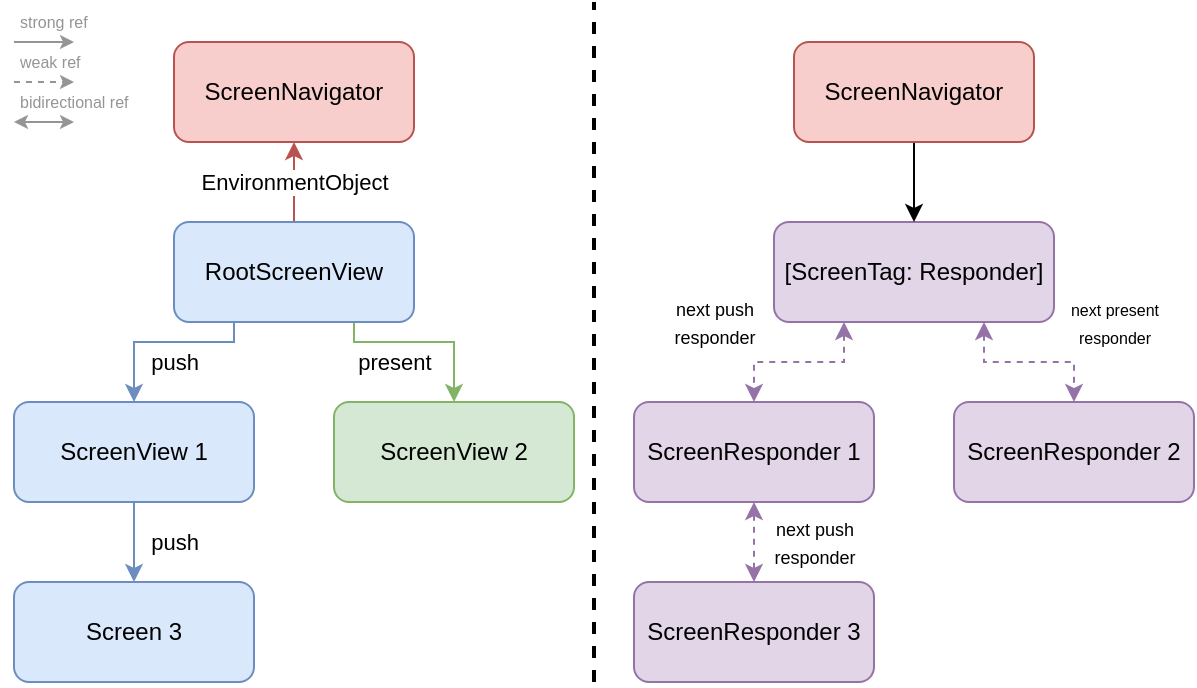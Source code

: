 <mxfile version="17.4.2" type="device"><diagram id="GkaQqKbwnW0_hX-2sM_r" name="Страница 1"><mxGraphModel dx="701" dy="446" grid="1" gridSize="10" guides="1" tooltips="1" connect="1" arrows="1" fold="1" page="1" pageScale="1" pageWidth="827" pageHeight="1169" math="0" shadow="0"><root><mxCell id="0"/><mxCell id="1" parent="0"/><mxCell id="D6AILEO1vMhDm71_P9Gk-8" value="EnvironmentObject" style="edgeStyle=orthogonalEdgeStyle;rounded=0;orthogonalLoop=1;jettySize=auto;html=1;exitX=0.5;exitY=0;exitDx=0;exitDy=0;entryX=0.5;entryY=1;entryDx=0;entryDy=0;fillColor=#f8cecc;strokeColor=#b85450;" edge="1" parent="1" source="D6AILEO1vMhDm71_P9Gk-1" target="D6AILEO1vMhDm71_P9Gk-7"><mxGeometry relative="1" as="geometry"/></mxCell><mxCell id="D6AILEO1vMhDm71_P9Gk-9" value="push" style="edgeStyle=orthogonalEdgeStyle;rounded=0;orthogonalLoop=1;jettySize=auto;html=1;exitX=0.25;exitY=1;exitDx=0;exitDy=0;entryX=0.5;entryY=0;entryDx=0;entryDy=0;fillColor=#dae8fc;strokeColor=#6c8ebf;" edge="1" parent="1" source="D6AILEO1vMhDm71_P9Gk-1" target="D6AILEO1vMhDm71_P9Gk-2"><mxGeometry x="-0.111" y="10" relative="1" as="geometry"><Array as="points"><mxPoint x="190" y="180"/><mxPoint x="140" y="180"/></Array><mxPoint as="offset"/></mxGeometry></mxCell><mxCell id="D6AILEO1vMhDm71_P9Gk-10" value="present" style="edgeStyle=orthogonalEdgeStyle;rounded=0;orthogonalLoop=1;jettySize=auto;html=1;exitX=0.75;exitY=1;exitDx=0;exitDy=0;entryX=0.5;entryY=0;entryDx=0;entryDy=0;fillColor=#d5e8d4;strokeColor=#82b366;" edge="1" parent="1" source="D6AILEO1vMhDm71_P9Gk-1" target="D6AILEO1vMhDm71_P9Gk-4"><mxGeometry x="-0.334" y="-10" relative="1" as="geometry"><Array as="points"><mxPoint x="250" y="180"/><mxPoint x="300" y="180"/></Array><mxPoint as="offset"/></mxGeometry></mxCell><mxCell id="D6AILEO1vMhDm71_P9Gk-1" value="RootScreenView" style="rounded=1;whiteSpace=wrap;html=1;fillColor=#dae8fc;strokeColor=#6c8ebf;" vertex="1" parent="1"><mxGeometry x="160" y="120" width="120" height="50" as="geometry"/></mxCell><mxCell id="D6AILEO1vMhDm71_P9Gk-11" value="push" style="edgeStyle=orthogonalEdgeStyle;rounded=0;orthogonalLoop=1;jettySize=auto;html=1;exitX=0.5;exitY=1;exitDx=0;exitDy=0;entryX=0.5;entryY=0;entryDx=0;entryDy=0;fillColor=#dae8fc;strokeColor=#6c8ebf;" edge="1" parent="1" source="D6AILEO1vMhDm71_P9Gk-2" target="D6AILEO1vMhDm71_P9Gk-3"><mxGeometry y="20" relative="1" as="geometry"><mxPoint as="offset"/></mxGeometry></mxCell><mxCell id="D6AILEO1vMhDm71_P9Gk-2" value="ScreenView 1" style="rounded=1;whiteSpace=wrap;html=1;fillColor=#dae8fc;strokeColor=#6c8ebf;" vertex="1" parent="1"><mxGeometry x="80" y="210" width="120" height="50" as="geometry"/></mxCell><mxCell id="D6AILEO1vMhDm71_P9Gk-3" value="Screen 3" style="rounded=1;whiteSpace=wrap;html=1;fillColor=#dae8fc;strokeColor=#6c8ebf;" vertex="1" parent="1"><mxGeometry x="80" y="300" width="120" height="50" as="geometry"/></mxCell><mxCell id="D6AILEO1vMhDm71_P9Gk-4" value="ScreenView 2" style="rounded=1;whiteSpace=wrap;html=1;fillColor=#d5e8d4;strokeColor=#82b366;" vertex="1" parent="1"><mxGeometry x="240" y="210" width="120" height="50" as="geometry"/></mxCell><mxCell id="D6AILEO1vMhDm71_P9Gk-7" value="ScreenNavigator" style="rounded=1;whiteSpace=wrap;html=1;fillColor=#f8cecc;strokeColor=#b85450;" vertex="1" parent="1"><mxGeometry x="160" y="30" width="120" height="50" as="geometry"/></mxCell><mxCell id="D6AILEO1vMhDm71_P9Gk-13" value="&lt;font style=&quot;font-size: 9px&quot;&gt;next push &lt;br&gt;responder&lt;/font&gt;" style="edgeStyle=orthogonalEdgeStyle;rounded=0;orthogonalLoop=1;jettySize=auto;html=1;exitX=0.25;exitY=1;exitDx=0;exitDy=0;entryX=0.5;entryY=0;entryDx=0;entryDy=0;fillColor=#e1d5e7;strokeColor=#9673a6;dashed=1;startArrow=classic;startFill=1;jumpSize=6;" edge="1" parent="1" source="D6AILEO1vMhDm71_P9Gk-15" target="D6AILEO1vMhDm71_P9Gk-17"><mxGeometry x="0.529" y="-28" relative="1" as="geometry"><Array as="points"><mxPoint x="495" y="190"/><mxPoint x="450" y="190"/></Array><mxPoint x="8" y="-20" as="offset"/></mxGeometry></mxCell><mxCell id="D6AILEO1vMhDm71_P9Gk-15" value="[ScreenTag: Responder]" style="rounded=1;whiteSpace=wrap;html=1;fillColor=#e1d5e7;strokeColor=#9673a6;" vertex="1" parent="1"><mxGeometry x="460" y="120" width="140" height="50" as="geometry"/></mxCell><mxCell id="D6AILEO1vMhDm71_P9Gk-16" value="&lt;span style=&quot;font-size: 9px&quot;&gt;next push&lt;/span&gt;&lt;br style=&quot;font-size: 9px&quot;&gt;&lt;span style=&quot;font-size: 9px&quot;&gt;responder&lt;/span&gt;" style="edgeStyle=orthogonalEdgeStyle;rounded=0;orthogonalLoop=1;jettySize=auto;html=1;exitX=0.5;exitY=1;exitDx=0;exitDy=0;entryX=0.5;entryY=0;entryDx=0;entryDy=0;fillColor=#e1d5e7;strokeColor=#9673a6;startArrow=classic;startFill=1;dashed=1;" edge="1" parent="1" source="D6AILEO1vMhDm71_P9Gk-17" target="D6AILEO1vMhDm71_P9Gk-18"><mxGeometry y="30" relative="1" as="geometry"><mxPoint as="offset"/></mxGeometry></mxCell><mxCell id="D6AILEO1vMhDm71_P9Gk-17" value="ScreenResponder 1" style="rounded=1;whiteSpace=wrap;html=1;fillColor=#e1d5e7;strokeColor=#9673a6;" vertex="1" parent="1"><mxGeometry x="390" y="210" width="120" height="50" as="geometry"/></mxCell><mxCell id="D6AILEO1vMhDm71_P9Gk-18" value="ScreenResponder 3" style="rounded=1;whiteSpace=wrap;html=1;fillColor=#e1d5e7;strokeColor=#9673a6;" vertex="1" parent="1"><mxGeometry x="390" y="300" width="120" height="50" as="geometry"/></mxCell><mxCell id="D6AILEO1vMhDm71_P9Gk-19" value="ScreenResponder 2" style="rounded=1;whiteSpace=wrap;html=1;fillColor=#e1d5e7;strokeColor=#9673a6;" vertex="1" parent="1"><mxGeometry x="550" y="210" width="120" height="50" as="geometry"/></mxCell><mxCell id="D6AILEO1vMhDm71_P9Gk-21" style="edgeStyle=orthogonalEdgeStyle;rounded=0;orthogonalLoop=1;jettySize=auto;html=1;entryX=0.5;entryY=0;entryDx=0;entryDy=0;" edge="1" parent="1" source="D6AILEO1vMhDm71_P9Gk-20" target="D6AILEO1vMhDm71_P9Gk-15"><mxGeometry relative="1" as="geometry"/></mxCell><mxCell id="D6AILEO1vMhDm71_P9Gk-20" value="ScreenNavigator" style="rounded=1;whiteSpace=wrap;html=1;fillColor=#f8cecc;strokeColor=#b85450;" vertex="1" parent="1"><mxGeometry x="470" y="30" width="120" height="50" as="geometry"/></mxCell><mxCell id="D6AILEO1vMhDm71_P9Gk-14" value="&lt;font style=&quot;font-size: 8px&quot;&gt;next present&lt;br&gt;responder&lt;/font&gt;" style="edgeStyle=orthogonalEdgeStyle;rounded=0;orthogonalLoop=1;jettySize=auto;html=1;exitX=0.75;exitY=1;exitDx=0;exitDy=0;entryX=0.5;entryY=0;entryDx=0;entryDy=0;fillColor=#e1d5e7;strokeColor=#9673a6;startArrow=classic;startFill=1;dashed=1;strokeWidth=1;" edge="1" parent="1" source="D6AILEO1vMhDm71_P9Gk-15" target="D6AILEO1vMhDm71_P9Gk-19"><mxGeometry x="0.529" y="28" relative="1" as="geometry"><Array as="points"><mxPoint x="565" y="190"/><mxPoint x="610" y="190"/></Array><mxPoint x="-8" y="-20" as="offset"/></mxGeometry></mxCell><mxCell id="D6AILEO1vMhDm71_P9Gk-24" value="" style="endArrow=none;html=1;rounded=0;dashed=1;fontSize=8;strokeWidth=2;jumpSize=6;" edge="1" parent="1"><mxGeometry width="50" height="50" relative="1" as="geometry"><mxPoint x="370" y="350" as="sourcePoint"/><mxPoint x="370" y="10" as="targetPoint"/></mxGeometry></mxCell><mxCell id="D6AILEO1vMhDm71_P9Gk-25" value="" style="endArrow=classic;html=1;rounded=0;fontSize=8;strokeWidth=1;jumpSize=6;endSize=4;startSize=4;fontColor=#969596;strokeColor=#969596;" edge="1" parent="1"><mxGeometry width="50" height="50" relative="1" as="geometry"><mxPoint x="80" y="30" as="sourcePoint"/><mxPoint x="110" y="30" as="targetPoint"/></mxGeometry></mxCell><mxCell id="D6AILEO1vMhDm71_P9Gk-26" value="strong ref" style="edgeLabel;html=1;align=left;verticalAlign=middle;resizable=0;points=[];fontSize=8;fontColor=#969596;" vertex="1" connectable="0" parent="D6AILEO1vMhDm71_P9Gk-25"><mxGeometry x="-0.576" relative="1" as="geometry"><mxPoint x="-6" y="-10" as="offset"/></mxGeometry></mxCell><mxCell id="D6AILEO1vMhDm71_P9Gk-27" value="" style="endArrow=classic;html=1;rounded=0;fontSize=8;strokeWidth=1;jumpSize=6;dashed=1;endSize=4;startSize=4;fontColor=#969596;strokeColor=#969596;" edge="1" parent="1"><mxGeometry width="50" height="50" relative="1" as="geometry"><mxPoint x="80" y="50" as="sourcePoint"/><mxPoint x="110" y="50" as="targetPoint"/></mxGeometry></mxCell><mxCell id="D6AILEO1vMhDm71_P9Gk-28" value="weak ref" style="edgeLabel;html=1;align=left;verticalAlign=middle;resizable=0;points=[];fontSize=8;fontColor=#969596;" vertex="1" connectable="0" parent="D6AILEO1vMhDm71_P9Gk-27"><mxGeometry x="-0.576" relative="1" as="geometry"><mxPoint x="-6" y="-10" as="offset"/></mxGeometry></mxCell><mxCell id="D6AILEO1vMhDm71_P9Gk-29" value="" style="endArrow=classic;html=1;rounded=0;fontSize=8;strokeWidth=1;jumpSize=6;startArrow=classic;startFill=1;endSize=4;startSize=4;fontColor=#969596;strokeColor=#969596;" edge="1" parent="1"><mxGeometry width="50" height="50" relative="1" as="geometry"><mxPoint x="80" y="70" as="sourcePoint"/><mxPoint x="110" y="70" as="targetPoint"/></mxGeometry></mxCell><mxCell id="D6AILEO1vMhDm71_P9Gk-30" value="bidirectional ref" style="edgeLabel;html=1;align=left;verticalAlign=middle;resizable=0;points=[];fontSize=8;fontColor=#969596;" vertex="1" connectable="0" parent="D6AILEO1vMhDm71_P9Gk-29"><mxGeometry x="-0.576" relative="1" as="geometry"><mxPoint x="-6" y="-10" as="offset"/></mxGeometry></mxCell></root></mxGraphModel></diagram></mxfile>